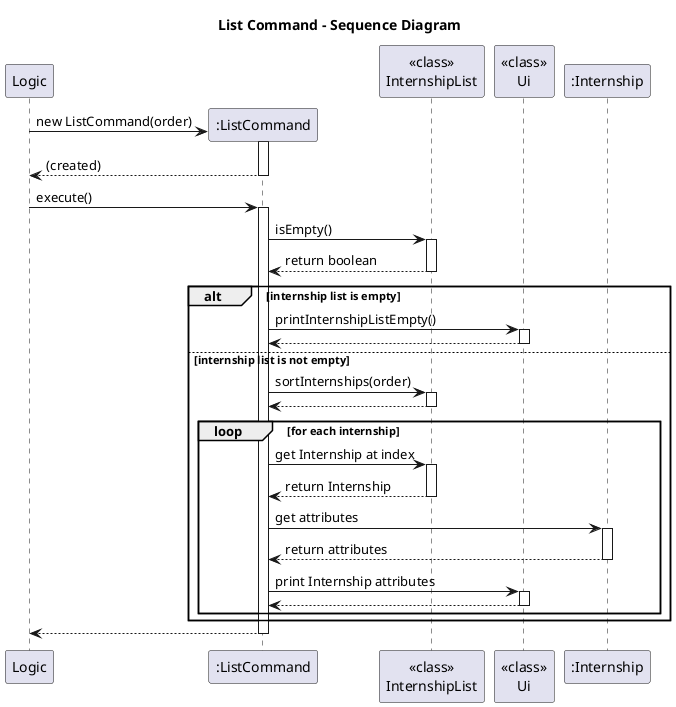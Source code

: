 @startuml
title List Command - Sequence Diagram

participant Logic
create ":ListCommand" as LC
participant "<<class>>\nInternshipList" as IL
participant "<<class>>\nUi" as Ui
participant ":Internship" as Intern

Logic -> LC**: new ListCommand(order)
activate LC
return (created)
deactivate LC

Logic -> LC: execute()
activate LC

LC -> IL : isEmpty()
activate IL
IL --> LC : return boolean
deactivate IL

alt internship list is empty


    LC -> Ui: printInternshipListEmpty()
    activate Ui
    Ui --> LC
    deactivate Ui

else internship list is not empty

    LC -> IL: sortInternships(order)
    activate IL

    IL --> LC
    deactivate IL

    loop for each internship
        LC -> IL: get Internship at index
        activate IL
        IL --> LC: return Internship
        deactivate IL

        LC -> Intern: get attributes
        activate Intern
        Intern --> LC: return attributes
        deactivate Intern

        LC -> Ui: print Internship attributes
        activate Ui
        Ui --> LC
        deactivate Ui

    end
end

LC --> Logic
deactivate LC
@enduml